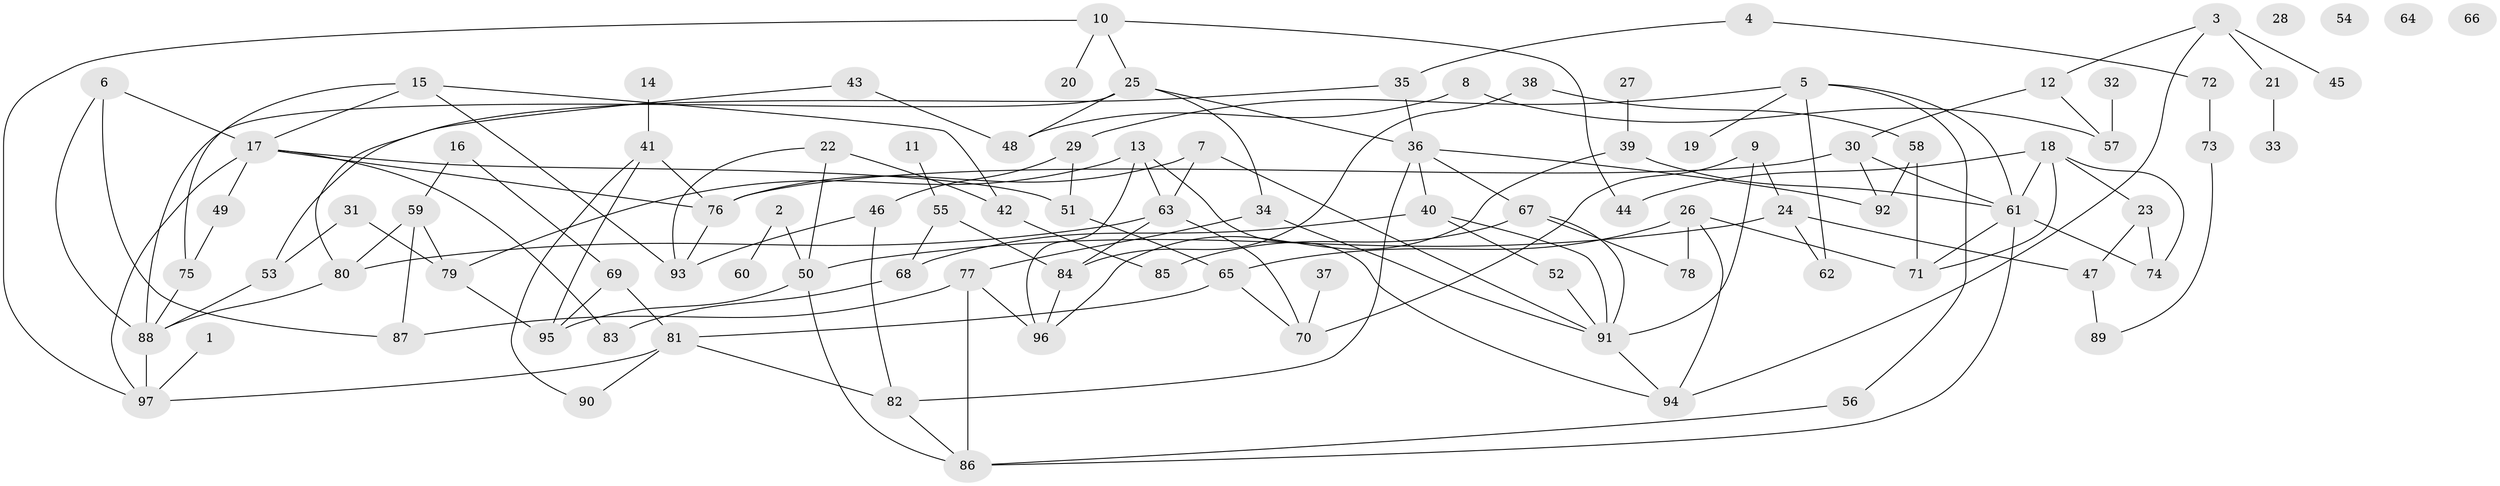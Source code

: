 // coarse degree distribution, {3: 0.3111111111111111, 9: 0.022222222222222223, 1: 0.044444444444444446, 4: 0.17777777777777778, 2: 0.1111111111111111, 6: 0.13333333333333333, 7: 0.1111111111111111, 5: 0.08888888888888889}
// Generated by graph-tools (version 1.1) at 2025/35/03/04/25 23:35:47]
// undirected, 97 vertices, 148 edges
graph export_dot {
  node [color=gray90,style=filled];
  1;
  2;
  3;
  4;
  5;
  6;
  7;
  8;
  9;
  10;
  11;
  12;
  13;
  14;
  15;
  16;
  17;
  18;
  19;
  20;
  21;
  22;
  23;
  24;
  25;
  26;
  27;
  28;
  29;
  30;
  31;
  32;
  33;
  34;
  35;
  36;
  37;
  38;
  39;
  40;
  41;
  42;
  43;
  44;
  45;
  46;
  47;
  48;
  49;
  50;
  51;
  52;
  53;
  54;
  55;
  56;
  57;
  58;
  59;
  60;
  61;
  62;
  63;
  64;
  65;
  66;
  67;
  68;
  69;
  70;
  71;
  72;
  73;
  74;
  75;
  76;
  77;
  78;
  79;
  80;
  81;
  82;
  83;
  84;
  85;
  86;
  87;
  88;
  89;
  90;
  91;
  92;
  93;
  94;
  95;
  96;
  97;
  1 -- 97;
  2 -- 50;
  2 -- 60;
  3 -- 12;
  3 -- 21;
  3 -- 45;
  3 -- 94;
  4 -- 35;
  4 -- 72;
  5 -- 19;
  5 -- 29;
  5 -- 56;
  5 -- 61;
  5 -- 62;
  6 -- 17;
  6 -- 87;
  6 -- 88;
  7 -- 63;
  7 -- 76;
  7 -- 91;
  8 -- 48;
  8 -- 57;
  9 -- 24;
  9 -- 70;
  9 -- 91;
  10 -- 20;
  10 -- 25;
  10 -- 44;
  10 -- 97;
  11 -- 55;
  12 -- 30;
  12 -- 57;
  13 -- 63;
  13 -- 79;
  13 -- 94;
  13 -- 96;
  14 -- 41;
  15 -- 17;
  15 -- 42;
  15 -- 75;
  15 -- 93;
  16 -- 59;
  16 -- 69;
  17 -- 49;
  17 -- 51;
  17 -- 76;
  17 -- 83;
  17 -- 97;
  18 -- 23;
  18 -- 44;
  18 -- 61;
  18 -- 71;
  18 -- 74;
  21 -- 33;
  22 -- 42;
  22 -- 50;
  22 -- 93;
  23 -- 47;
  23 -- 74;
  24 -- 47;
  24 -- 50;
  24 -- 62;
  25 -- 34;
  25 -- 36;
  25 -- 48;
  25 -- 88;
  26 -- 65;
  26 -- 71;
  26 -- 78;
  26 -- 94;
  27 -- 39;
  29 -- 46;
  29 -- 51;
  30 -- 61;
  30 -- 76;
  30 -- 92;
  31 -- 53;
  31 -- 79;
  32 -- 57;
  34 -- 77;
  34 -- 91;
  35 -- 36;
  35 -- 53;
  36 -- 40;
  36 -- 67;
  36 -- 82;
  36 -- 92;
  37 -- 70;
  38 -- 58;
  38 -- 84;
  39 -- 61;
  39 -- 96;
  40 -- 52;
  40 -- 68;
  40 -- 91;
  41 -- 76;
  41 -- 90;
  41 -- 95;
  42 -- 85;
  43 -- 48;
  43 -- 80;
  46 -- 82;
  46 -- 93;
  47 -- 89;
  49 -- 75;
  50 -- 86;
  50 -- 95;
  51 -- 65;
  52 -- 91;
  53 -- 88;
  55 -- 68;
  55 -- 84;
  56 -- 86;
  58 -- 71;
  58 -- 92;
  59 -- 79;
  59 -- 80;
  59 -- 87;
  61 -- 71;
  61 -- 74;
  61 -- 86;
  63 -- 70;
  63 -- 80;
  63 -- 84;
  65 -- 70;
  65 -- 81;
  67 -- 78;
  67 -- 85;
  67 -- 91;
  68 -- 83;
  69 -- 81;
  69 -- 95;
  72 -- 73;
  73 -- 89;
  75 -- 88;
  76 -- 93;
  77 -- 86;
  77 -- 87;
  77 -- 96;
  79 -- 95;
  80 -- 88;
  81 -- 82;
  81 -- 90;
  81 -- 97;
  82 -- 86;
  84 -- 96;
  88 -- 97;
  91 -- 94;
}
